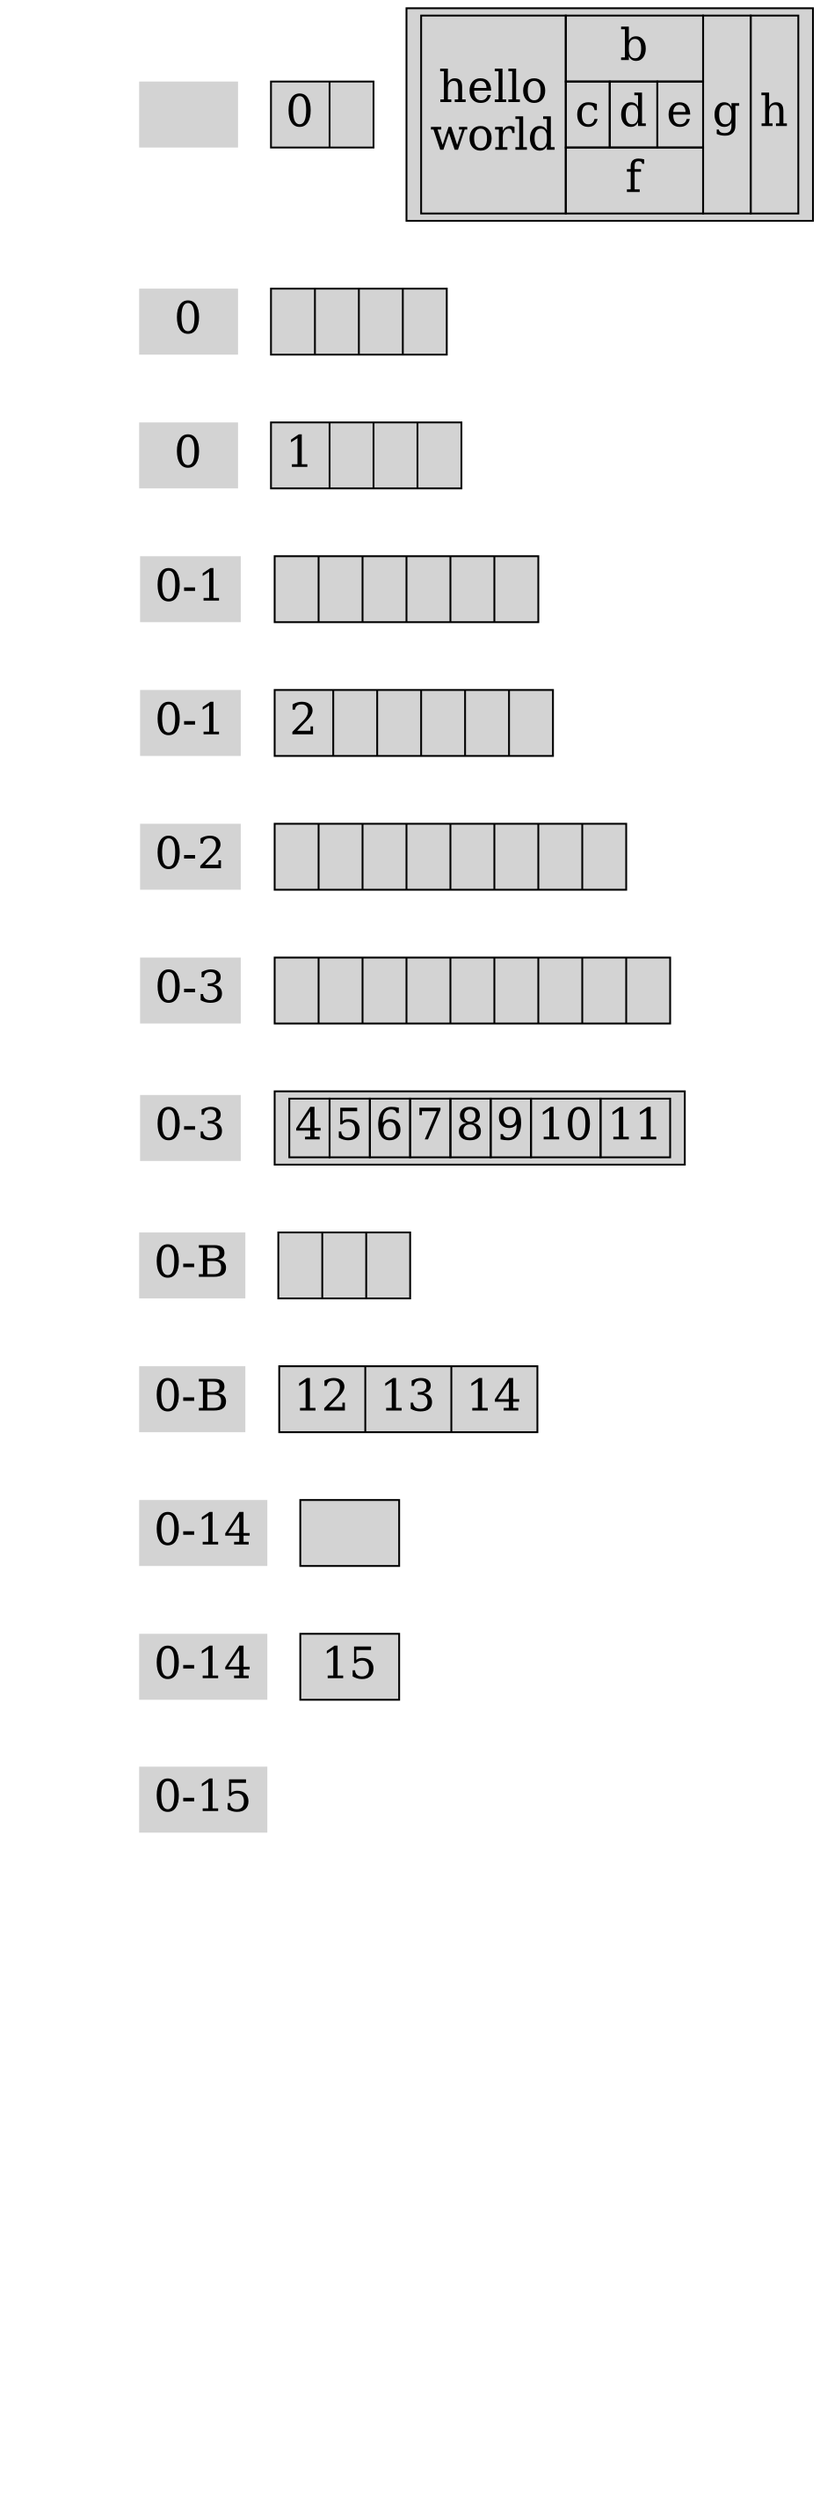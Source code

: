 digraph g {
//graph [rankdir = "TB" style="filled" gradientangle = 270];
node [ fontsize = "24" shape = "record" style="filled" gradientangle=90];
edge [];
subgraph rank_base {
rankdir=RL;
{
  node[shape=plaintext style=invis];
 
0 -> 1 -> 2 -> 3 -> 4 -> 5 -> 6 -> 7 -> 8 -> 
9 -> 10 -> 11 -> 12 -> 13 -> 14 -> 15 -> 16->17[style=invis];
}
}

ACKED_0[shape=plaintext, label=""];
RCV_BUT_UNACKED_0[shape=record, label="0|" ]; 
{rank = same; 0; ACKED_0; RCV_BUT_UNACKED_0}

ACKED_1[shape=plaintext, label="0"];
RCV_BUT_UNACKED_1[shape=record, label="|||"]; 
{rank = same; 1; ACKED_1; RCV_BUT_UNACKED_1}

ACKED_2[shape=plaintext, label="0"];
RCV_BUT_UNACKED_2[shape=record, label="1|||"]; 
{rank = same; 2; ACKED_2; RCV_BUT_UNACKED_2}

ACKED_3[shape=plaintext, label="0-1"];
RCV_BUT_UNACKED_3[shape=record, label="|||||"]; 
{rank = same; 3; ACKED_3; RCV_BUT_UNACKED_3}

ACKED_4[shape=plaintext, label="0-1"];
RCV_BUT_UNACKED_4[shape=record, label="2|||||"]; 
{rank = same; 4; ACKED_4; RCV_BUT_UNACKED_4}

ACKED_5[shape=plaintext, label="0-2"];
RCV_BUT_UNACKED_5[shape=record, label="|||||||"]; 
{rank = same; 5; ACKED_5; RCV_BUT_UNACKED_5}

ACKED_6[shape=plaintext, label="0-3"];
RCV_BUT_UNACKED_6[shape=record, label="||||||||"]; 
{rank = same; 6; ACKED_6; RCV_BUT_UNACKED_6}

ACKED_7[shape=plaintext, label="0-3"];
//RCV_BUT_UNACKED_7[shape=record, label="4|5|6|7|8|9|10|11|"]; 
RCV_BUT_UNACKED_7[label=<
<TABLE BORDER="0" CELLBORDER="1" CELLSPACING="0" >
  <TR>
    <TD COLSPAN="2">4</TD>
    <TD COLSPAN="2">5</TD>
    <TD COLSPAN="2">6</TD>
    <TD COLSPAN="2">7</TD>
    <TD COLSPAN="2">8</TD>
    <TD COLSPAN="2">9</TD>
    <TD COLSPAN="2">10</TD>
    <TD COLSPAN="2">11</TD>
  </TR>
</TABLE>
>
]; 

    struct3 [label=<
<TABLE BORDER="0" CELLBORDER="1" CELLSPACING="0" CELLPADDING="4">
  <TR>
    <TD ROWSPAN="3">hello<BR/>world</TD>
    <TD COLSPAN="3">b</TD>
    <TD ROWSPAN="3">g</TD>
    <TD ROWSPAN="3">h</TD>
  </TR>
  <TR>
    <TD>c</TD><TD PORT="here">d</TD><TD>e</TD>
  </TR>
  <TR>
    <TD COLSPAN="3">f</TD>
  </TR>
</TABLE>>];


{rank = same; 7; ACKED_7; RCV_BUT_UNACKED_7}

ACKED_8[shape=plaintext, label="0-B"];
RCV_BUT_UNACKED_8[shape=record, label="||"]; 
{rank = same; 8; ACKED_8; RCV_BUT_UNACKED_8}

ACKED_9[shape=plaintext, label="0-B"];
RCV_BUT_UNACKED_9[shape=record, label="12|13|14"]; 
{rank = same; 9; ACKED_9; RCV_BUT_UNACKED_9}

ACKED_10[shape=plaintext, label="0-14"];
RCV_BUT_UNACKED_10[shape=record, label=" "]; 
{rank = same; 10; ACKED_10; RCV_BUT_UNACKED_10}

ACKED_11[shape=plaintext, label="0-14"];
RCV_BUT_UNACKED_11[shape=record, label="15"]; 
{rank = same; 11; ACKED_11; RCV_BUT_UNACKED_11}

ACKED_12[shape=plaintext, label="0-15"];
{rank = same; 12; ACKED_12}

}


